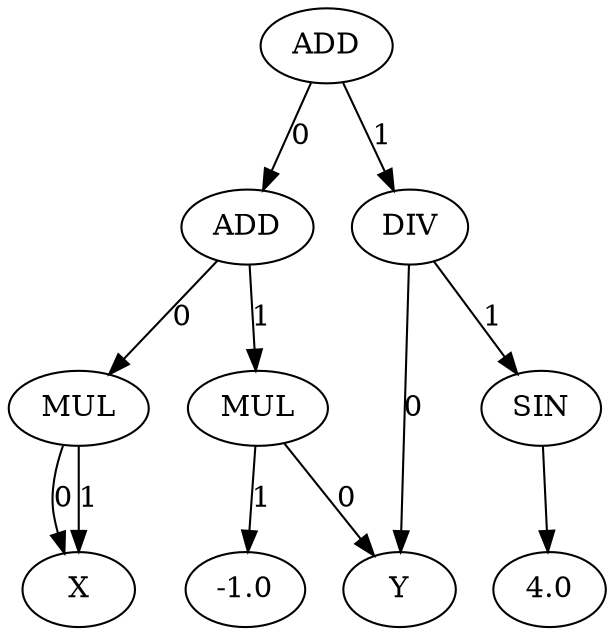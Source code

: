 digraph "CSG-DAG with 10 nodes" {
	1 [label=X]
	2 [label=MUL]
	2 -> 1 [label=0]
	2 -> 1 [label=1]
	3 [label=Y]
	4 [label=-1.0]
	5 [label=MUL]
	5 -> 3 [label=0]
	5 -> 4 [label=1]
	6 [label=ADD]
	6 -> 2 [label=0]
	6 -> 5 [label=1]
	7 [label=4.0]
	8 [label=SIN]
	8 -> 7
	9 [label=DIV]
	9 -> 3 [label=0]
	9 -> 8 [label=1]
	10 [label=ADD]
	10 -> 6 [label=0]
	10 -> 9 [label=1]
}
